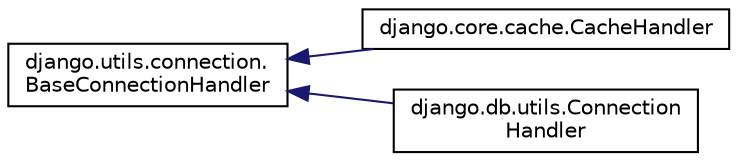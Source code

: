 digraph "Graphical Class Hierarchy"
{
 // LATEX_PDF_SIZE
  edge [fontname="Helvetica",fontsize="10",labelfontname="Helvetica",labelfontsize="10"];
  node [fontname="Helvetica",fontsize="10",shape=record];
  rankdir="LR";
  Node0 [label="django.utils.connection.\lBaseConnectionHandler",height=0.2,width=0.4,color="black", fillcolor="white", style="filled",URL="$classdjango_1_1utils_1_1connection_1_1_base_connection_handler.html",tooltip=" "];
  Node0 -> Node1 [dir="back",color="midnightblue",fontsize="10",style="solid",fontname="Helvetica"];
  Node1 [label="django.core.cache.CacheHandler",height=0.2,width=0.4,color="black", fillcolor="white", style="filled",URL="$classdjango_1_1core_1_1cache_1_1_cache_handler.html",tooltip=" "];
  Node0 -> Node2 [dir="back",color="midnightblue",fontsize="10",style="solid",fontname="Helvetica"];
  Node2 [label="django.db.utils.Connection\lHandler",height=0.2,width=0.4,color="black", fillcolor="white", style="filled",URL="$classdjango_1_1db_1_1utils_1_1_connection_handler.html",tooltip=" "];
}
